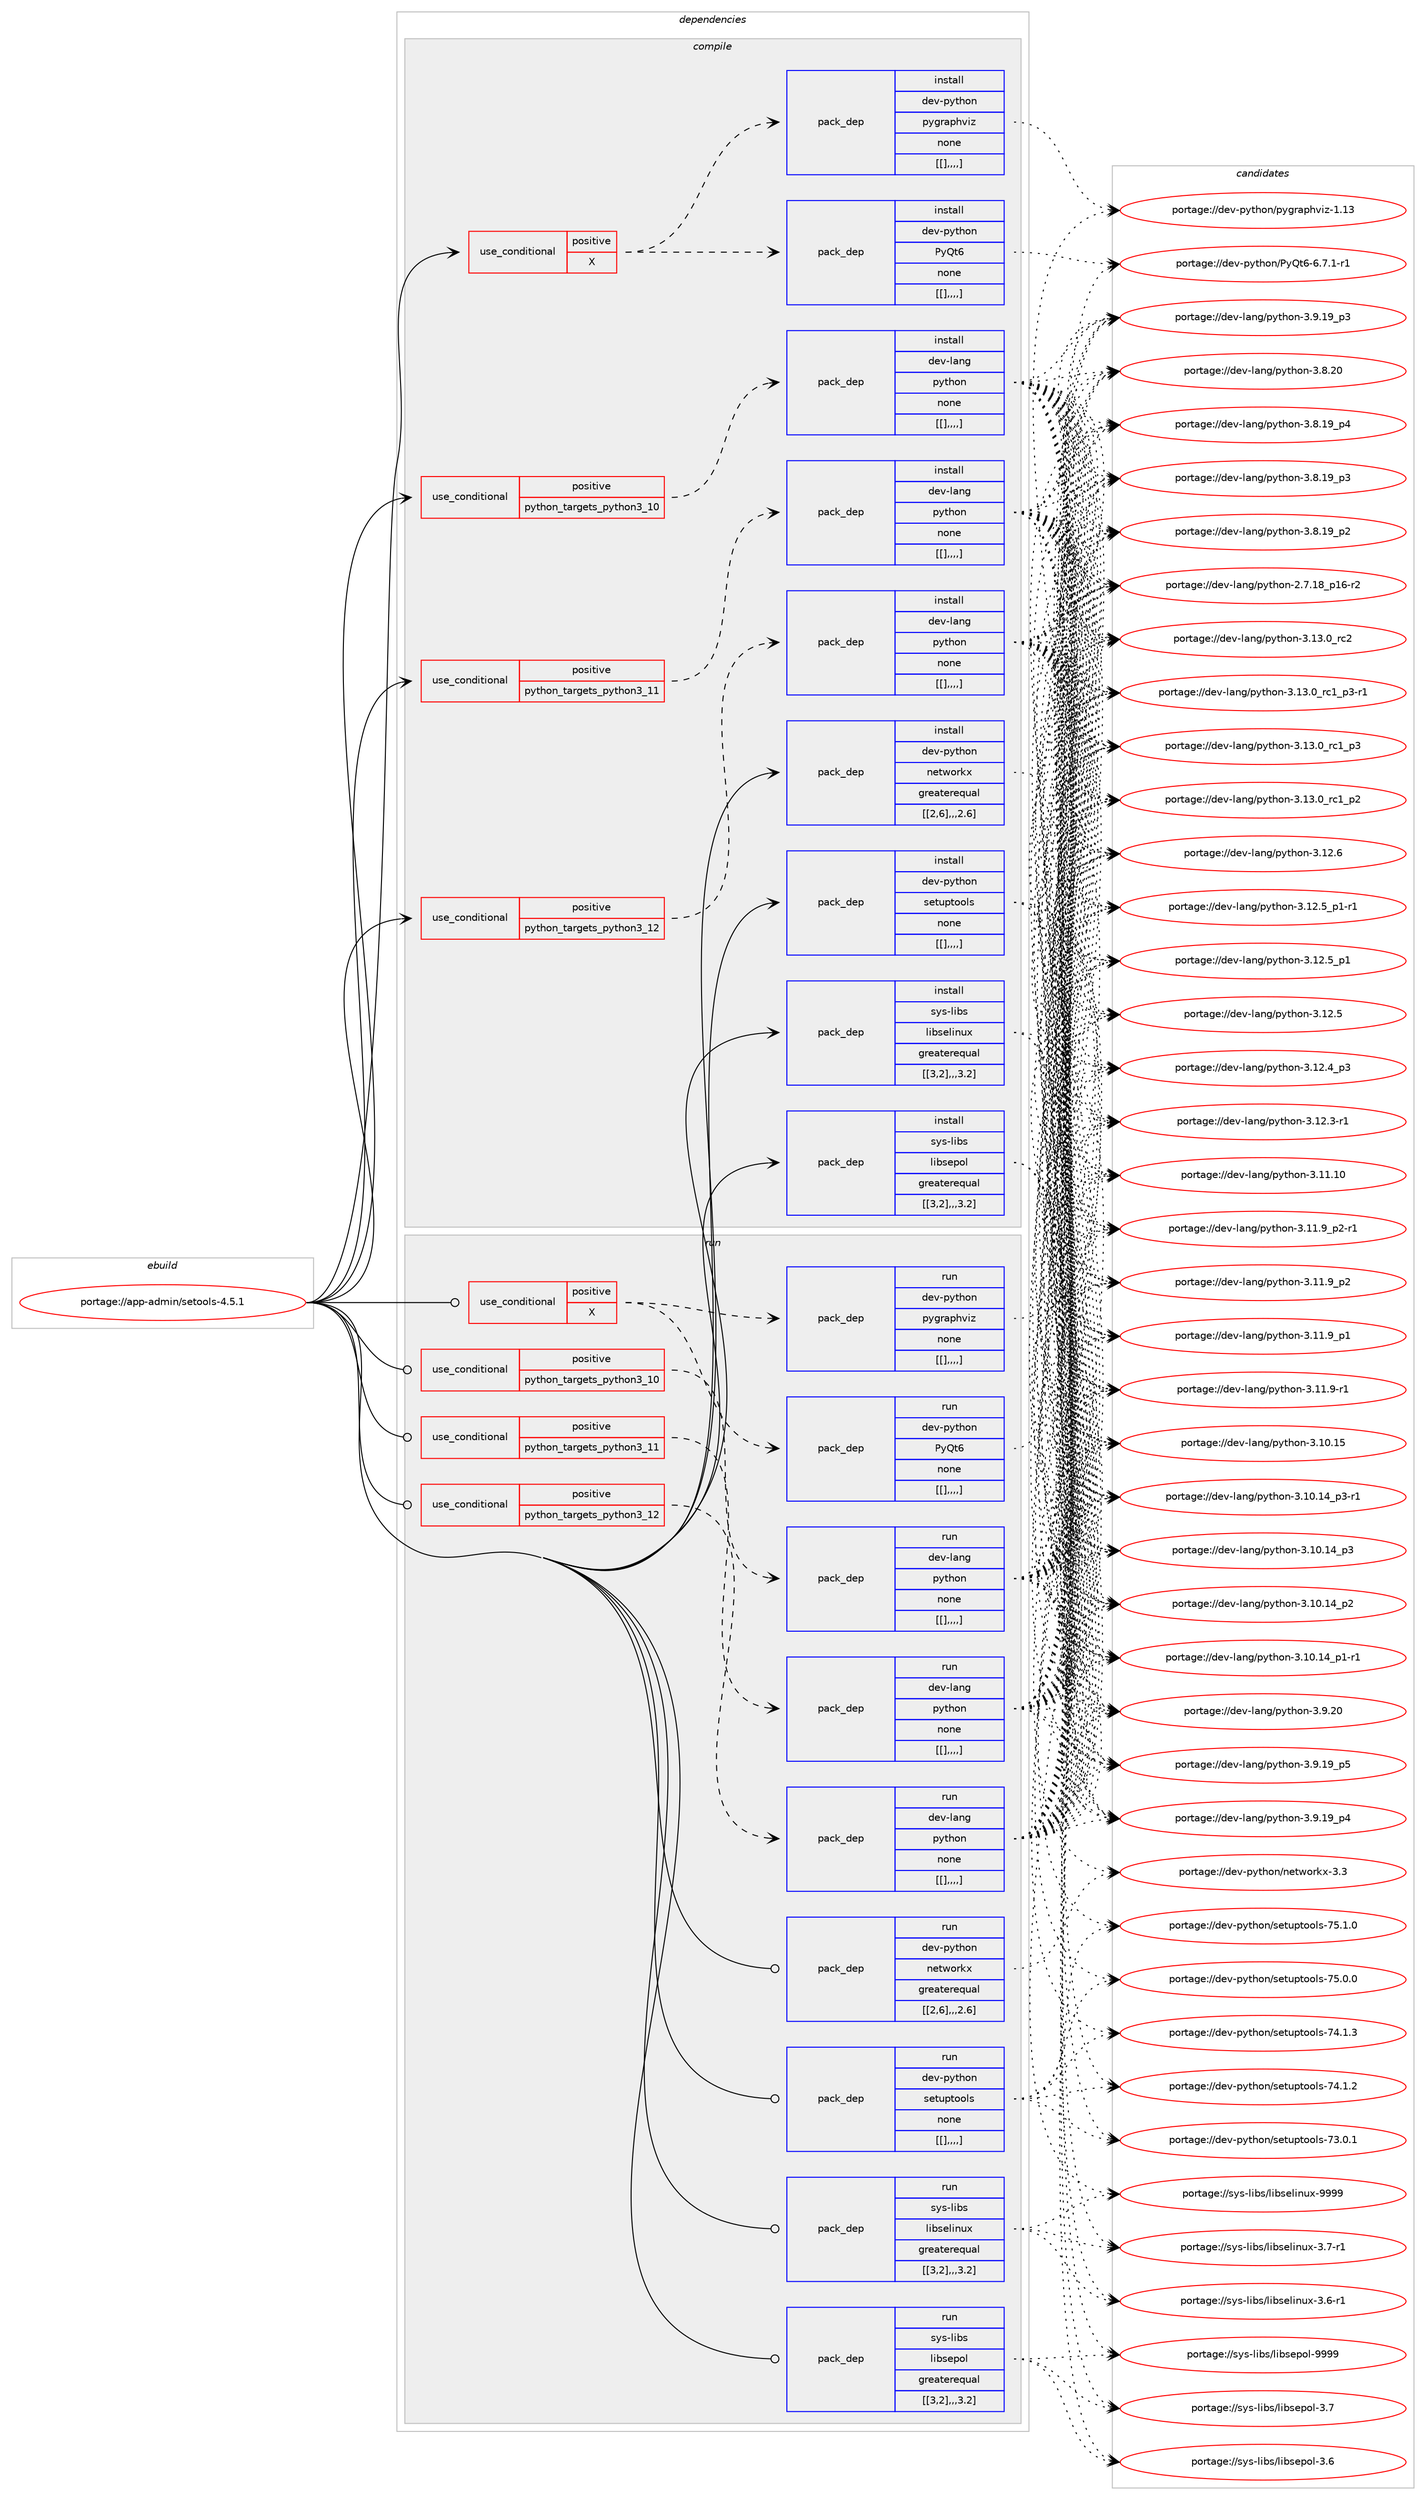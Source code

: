 digraph prolog {

# *************
# Graph options
# *************

newrank=true;
concentrate=true;
compound=true;
graph [rankdir=LR,fontname=Helvetica,fontsize=10,ranksep=1.5];#, ranksep=2.5, nodesep=0.2];
edge  [arrowhead=vee];
node  [fontname=Helvetica,fontsize=10];

# **********
# The ebuild
# **********

subgraph cluster_leftcol {
color=gray;
label=<<i>ebuild</i>>;
id [label="portage://app-admin/setools-4.5.1", color=red, width=4, href="../app-admin/setools-4.5.1.svg"];
}

# ****************
# The dependencies
# ****************

subgraph cluster_midcol {
color=gray;
label=<<i>dependencies</i>>;
subgraph cluster_compile {
fillcolor="#eeeeee";
style=filled;
label=<<i>compile</i>>;
subgraph cond1438 {
dependency5467 [label=<<TABLE BORDER="0" CELLBORDER="1" CELLSPACING="0" CELLPADDING="4"><TR><TD ROWSPAN="3" CELLPADDING="10">use_conditional</TD></TR><TR><TD>positive</TD></TR><TR><TD>X</TD></TR></TABLE>>, shape=none, color=red];
subgraph pack4010 {
dependency5468 [label=<<TABLE BORDER="0" CELLBORDER="1" CELLSPACING="0" CELLPADDING="4" WIDTH="220"><TR><TD ROWSPAN="6" CELLPADDING="30">pack_dep</TD></TR><TR><TD WIDTH="110">install</TD></TR><TR><TD>dev-python</TD></TR><TR><TD>PyQt6</TD></TR><TR><TD>none</TD></TR><TR><TD>[[],,,,]</TD></TR></TABLE>>, shape=none, color=blue];
}
dependency5467:e -> dependency5468:w [weight=20,style="dashed",arrowhead="vee"];
subgraph pack4011 {
dependency5469 [label=<<TABLE BORDER="0" CELLBORDER="1" CELLSPACING="0" CELLPADDING="4" WIDTH="220"><TR><TD ROWSPAN="6" CELLPADDING="30">pack_dep</TD></TR><TR><TD WIDTH="110">install</TD></TR><TR><TD>dev-python</TD></TR><TR><TD>pygraphviz</TD></TR><TR><TD>none</TD></TR><TR><TD>[[],,,,]</TD></TR></TABLE>>, shape=none, color=blue];
}
dependency5467:e -> dependency5469:w [weight=20,style="dashed",arrowhead="vee"];
}
id:e -> dependency5467:w [weight=20,style="solid",arrowhead="vee"];
subgraph cond1439 {
dependency5470 [label=<<TABLE BORDER="0" CELLBORDER="1" CELLSPACING="0" CELLPADDING="4"><TR><TD ROWSPAN="3" CELLPADDING="10">use_conditional</TD></TR><TR><TD>positive</TD></TR><TR><TD>python_targets_python3_10</TD></TR></TABLE>>, shape=none, color=red];
subgraph pack4012 {
dependency5471 [label=<<TABLE BORDER="0" CELLBORDER="1" CELLSPACING="0" CELLPADDING="4" WIDTH="220"><TR><TD ROWSPAN="6" CELLPADDING="30">pack_dep</TD></TR><TR><TD WIDTH="110">install</TD></TR><TR><TD>dev-lang</TD></TR><TR><TD>python</TD></TR><TR><TD>none</TD></TR><TR><TD>[[],,,,]</TD></TR></TABLE>>, shape=none, color=blue];
}
dependency5470:e -> dependency5471:w [weight=20,style="dashed",arrowhead="vee"];
}
id:e -> dependency5470:w [weight=20,style="solid",arrowhead="vee"];
subgraph cond1440 {
dependency5472 [label=<<TABLE BORDER="0" CELLBORDER="1" CELLSPACING="0" CELLPADDING="4"><TR><TD ROWSPAN="3" CELLPADDING="10">use_conditional</TD></TR><TR><TD>positive</TD></TR><TR><TD>python_targets_python3_11</TD></TR></TABLE>>, shape=none, color=red];
subgraph pack4013 {
dependency5473 [label=<<TABLE BORDER="0" CELLBORDER="1" CELLSPACING="0" CELLPADDING="4" WIDTH="220"><TR><TD ROWSPAN="6" CELLPADDING="30">pack_dep</TD></TR><TR><TD WIDTH="110">install</TD></TR><TR><TD>dev-lang</TD></TR><TR><TD>python</TD></TR><TR><TD>none</TD></TR><TR><TD>[[],,,,]</TD></TR></TABLE>>, shape=none, color=blue];
}
dependency5472:e -> dependency5473:w [weight=20,style="dashed",arrowhead="vee"];
}
id:e -> dependency5472:w [weight=20,style="solid",arrowhead="vee"];
subgraph cond1441 {
dependency5474 [label=<<TABLE BORDER="0" CELLBORDER="1" CELLSPACING="0" CELLPADDING="4"><TR><TD ROWSPAN="3" CELLPADDING="10">use_conditional</TD></TR><TR><TD>positive</TD></TR><TR><TD>python_targets_python3_12</TD></TR></TABLE>>, shape=none, color=red];
subgraph pack4014 {
dependency5475 [label=<<TABLE BORDER="0" CELLBORDER="1" CELLSPACING="0" CELLPADDING="4" WIDTH="220"><TR><TD ROWSPAN="6" CELLPADDING="30">pack_dep</TD></TR><TR><TD WIDTH="110">install</TD></TR><TR><TD>dev-lang</TD></TR><TR><TD>python</TD></TR><TR><TD>none</TD></TR><TR><TD>[[],,,,]</TD></TR></TABLE>>, shape=none, color=blue];
}
dependency5474:e -> dependency5475:w [weight=20,style="dashed",arrowhead="vee"];
}
id:e -> dependency5474:w [weight=20,style="solid",arrowhead="vee"];
subgraph pack4015 {
dependency5476 [label=<<TABLE BORDER="0" CELLBORDER="1" CELLSPACING="0" CELLPADDING="4" WIDTH="220"><TR><TD ROWSPAN="6" CELLPADDING="30">pack_dep</TD></TR><TR><TD WIDTH="110">install</TD></TR><TR><TD>dev-python</TD></TR><TR><TD>networkx</TD></TR><TR><TD>greaterequal</TD></TR><TR><TD>[[2,6],,,2.6]</TD></TR></TABLE>>, shape=none, color=blue];
}
id:e -> dependency5476:w [weight=20,style="solid",arrowhead="vee"];
subgraph pack4016 {
dependency5477 [label=<<TABLE BORDER="0" CELLBORDER="1" CELLSPACING="0" CELLPADDING="4" WIDTH="220"><TR><TD ROWSPAN="6" CELLPADDING="30">pack_dep</TD></TR><TR><TD WIDTH="110">install</TD></TR><TR><TD>dev-python</TD></TR><TR><TD>setuptools</TD></TR><TR><TD>none</TD></TR><TR><TD>[[],,,,]</TD></TR></TABLE>>, shape=none, color=blue];
}
id:e -> dependency5477:w [weight=20,style="solid",arrowhead="vee"];
subgraph pack4017 {
dependency5478 [label=<<TABLE BORDER="0" CELLBORDER="1" CELLSPACING="0" CELLPADDING="4" WIDTH="220"><TR><TD ROWSPAN="6" CELLPADDING="30">pack_dep</TD></TR><TR><TD WIDTH="110">install</TD></TR><TR><TD>sys-libs</TD></TR><TR><TD>libselinux</TD></TR><TR><TD>greaterequal</TD></TR><TR><TD>[[3,2],,,3.2]</TD></TR></TABLE>>, shape=none, color=blue];
}
id:e -> dependency5478:w [weight=20,style="solid",arrowhead="vee"];
subgraph pack4018 {
dependency5479 [label=<<TABLE BORDER="0" CELLBORDER="1" CELLSPACING="0" CELLPADDING="4" WIDTH="220"><TR><TD ROWSPAN="6" CELLPADDING="30">pack_dep</TD></TR><TR><TD WIDTH="110">install</TD></TR><TR><TD>sys-libs</TD></TR><TR><TD>libsepol</TD></TR><TR><TD>greaterequal</TD></TR><TR><TD>[[3,2],,,3.2]</TD></TR></TABLE>>, shape=none, color=blue];
}
id:e -> dependency5479:w [weight=20,style="solid",arrowhead="vee"];
}
subgraph cluster_compileandrun {
fillcolor="#eeeeee";
style=filled;
label=<<i>compile and run</i>>;
}
subgraph cluster_run {
fillcolor="#eeeeee";
style=filled;
label=<<i>run</i>>;
subgraph cond1442 {
dependency5480 [label=<<TABLE BORDER="0" CELLBORDER="1" CELLSPACING="0" CELLPADDING="4"><TR><TD ROWSPAN="3" CELLPADDING="10">use_conditional</TD></TR><TR><TD>positive</TD></TR><TR><TD>X</TD></TR></TABLE>>, shape=none, color=red];
subgraph pack4019 {
dependency5481 [label=<<TABLE BORDER="0" CELLBORDER="1" CELLSPACING="0" CELLPADDING="4" WIDTH="220"><TR><TD ROWSPAN="6" CELLPADDING="30">pack_dep</TD></TR><TR><TD WIDTH="110">run</TD></TR><TR><TD>dev-python</TD></TR><TR><TD>PyQt6</TD></TR><TR><TD>none</TD></TR><TR><TD>[[],,,,]</TD></TR></TABLE>>, shape=none, color=blue];
}
dependency5480:e -> dependency5481:w [weight=20,style="dashed",arrowhead="vee"];
subgraph pack4020 {
dependency5482 [label=<<TABLE BORDER="0" CELLBORDER="1" CELLSPACING="0" CELLPADDING="4" WIDTH="220"><TR><TD ROWSPAN="6" CELLPADDING="30">pack_dep</TD></TR><TR><TD WIDTH="110">run</TD></TR><TR><TD>dev-python</TD></TR><TR><TD>pygraphviz</TD></TR><TR><TD>none</TD></TR><TR><TD>[[],,,,]</TD></TR></TABLE>>, shape=none, color=blue];
}
dependency5480:e -> dependency5482:w [weight=20,style="dashed",arrowhead="vee"];
}
id:e -> dependency5480:w [weight=20,style="solid",arrowhead="odot"];
subgraph cond1443 {
dependency5483 [label=<<TABLE BORDER="0" CELLBORDER="1" CELLSPACING="0" CELLPADDING="4"><TR><TD ROWSPAN="3" CELLPADDING="10">use_conditional</TD></TR><TR><TD>positive</TD></TR><TR><TD>python_targets_python3_10</TD></TR></TABLE>>, shape=none, color=red];
subgraph pack4021 {
dependency5484 [label=<<TABLE BORDER="0" CELLBORDER="1" CELLSPACING="0" CELLPADDING="4" WIDTH="220"><TR><TD ROWSPAN="6" CELLPADDING="30">pack_dep</TD></TR><TR><TD WIDTH="110">run</TD></TR><TR><TD>dev-lang</TD></TR><TR><TD>python</TD></TR><TR><TD>none</TD></TR><TR><TD>[[],,,,]</TD></TR></TABLE>>, shape=none, color=blue];
}
dependency5483:e -> dependency5484:w [weight=20,style="dashed",arrowhead="vee"];
}
id:e -> dependency5483:w [weight=20,style="solid",arrowhead="odot"];
subgraph cond1444 {
dependency5485 [label=<<TABLE BORDER="0" CELLBORDER="1" CELLSPACING="0" CELLPADDING="4"><TR><TD ROWSPAN="3" CELLPADDING="10">use_conditional</TD></TR><TR><TD>positive</TD></TR><TR><TD>python_targets_python3_11</TD></TR></TABLE>>, shape=none, color=red];
subgraph pack4022 {
dependency5486 [label=<<TABLE BORDER="0" CELLBORDER="1" CELLSPACING="0" CELLPADDING="4" WIDTH="220"><TR><TD ROWSPAN="6" CELLPADDING="30">pack_dep</TD></TR><TR><TD WIDTH="110">run</TD></TR><TR><TD>dev-lang</TD></TR><TR><TD>python</TD></TR><TR><TD>none</TD></TR><TR><TD>[[],,,,]</TD></TR></TABLE>>, shape=none, color=blue];
}
dependency5485:e -> dependency5486:w [weight=20,style="dashed",arrowhead="vee"];
}
id:e -> dependency5485:w [weight=20,style="solid",arrowhead="odot"];
subgraph cond1445 {
dependency5487 [label=<<TABLE BORDER="0" CELLBORDER="1" CELLSPACING="0" CELLPADDING="4"><TR><TD ROWSPAN="3" CELLPADDING="10">use_conditional</TD></TR><TR><TD>positive</TD></TR><TR><TD>python_targets_python3_12</TD></TR></TABLE>>, shape=none, color=red];
subgraph pack4023 {
dependency5488 [label=<<TABLE BORDER="0" CELLBORDER="1" CELLSPACING="0" CELLPADDING="4" WIDTH="220"><TR><TD ROWSPAN="6" CELLPADDING="30">pack_dep</TD></TR><TR><TD WIDTH="110">run</TD></TR><TR><TD>dev-lang</TD></TR><TR><TD>python</TD></TR><TR><TD>none</TD></TR><TR><TD>[[],,,,]</TD></TR></TABLE>>, shape=none, color=blue];
}
dependency5487:e -> dependency5488:w [weight=20,style="dashed",arrowhead="vee"];
}
id:e -> dependency5487:w [weight=20,style="solid",arrowhead="odot"];
subgraph pack4024 {
dependency5489 [label=<<TABLE BORDER="0" CELLBORDER="1" CELLSPACING="0" CELLPADDING="4" WIDTH="220"><TR><TD ROWSPAN="6" CELLPADDING="30">pack_dep</TD></TR><TR><TD WIDTH="110">run</TD></TR><TR><TD>dev-python</TD></TR><TR><TD>networkx</TD></TR><TR><TD>greaterequal</TD></TR><TR><TD>[[2,6],,,2.6]</TD></TR></TABLE>>, shape=none, color=blue];
}
id:e -> dependency5489:w [weight=20,style="solid",arrowhead="odot"];
subgraph pack4025 {
dependency5490 [label=<<TABLE BORDER="0" CELLBORDER="1" CELLSPACING="0" CELLPADDING="4" WIDTH="220"><TR><TD ROWSPAN="6" CELLPADDING="30">pack_dep</TD></TR><TR><TD WIDTH="110">run</TD></TR><TR><TD>dev-python</TD></TR><TR><TD>setuptools</TD></TR><TR><TD>none</TD></TR><TR><TD>[[],,,,]</TD></TR></TABLE>>, shape=none, color=blue];
}
id:e -> dependency5490:w [weight=20,style="solid",arrowhead="odot"];
subgraph pack4026 {
dependency5491 [label=<<TABLE BORDER="0" CELLBORDER="1" CELLSPACING="0" CELLPADDING="4" WIDTH="220"><TR><TD ROWSPAN="6" CELLPADDING="30">pack_dep</TD></TR><TR><TD WIDTH="110">run</TD></TR><TR><TD>sys-libs</TD></TR><TR><TD>libselinux</TD></TR><TR><TD>greaterequal</TD></TR><TR><TD>[[3,2],,,3.2]</TD></TR></TABLE>>, shape=none, color=blue];
}
id:e -> dependency5491:w [weight=20,style="solid",arrowhead="odot"];
subgraph pack4027 {
dependency5492 [label=<<TABLE BORDER="0" CELLBORDER="1" CELLSPACING="0" CELLPADDING="4" WIDTH="220"><TR><TD ROWSPAN="6" CELLPADDING="30">pack_dep</TD></TR><TR><TD WIDTH="110">run</TD></TR><TR><TD>sys-libs</TD></TR><TR><TD>libsepol</TD></TR><TR><TD>greaterequal</TD></TR><TR><TD>[[3,2],,,3.2]</TD></TR></TABLE>>, shape=none, color=blue];
}
id:e -> dependency5492:w [weight=20,style="solid",arrowhead="odot"];
}
}

# **************
# The candidates
# **************

subgraph cluster_choices {
rank=same;
color=gray;
label=<<i>candidates</i>>;

subgraph choice4010 {
color=black;
nodesep=1;
choice10010111845112121116104111110478012181116544554465546494511449 [label="portage://dev-python/PyQt6-6.7.1-r1", color=red, width=4,href="../dev-python/PyQt6-6.7.1-r1.svg"];
dependency5468:e -> choice10010111845112121116104111110478012181116544554465546494511449:w [style=dotted,weight="100"];
}
subgraph choice4011 {
color=black;
nodesep=1;
choice1001011184511212111610411111047112121103114971121041181051224549464951 [label="portage://dev-python/pygraphviz-1.13", color=red, width=4,href="../dev-python/pygraphviz-1.13.svg"];
dependency5469:e -> choice1001011184511212111610411111047112121103114971121041181051224549464951:w [style=dotted,weight="100"];
}
subgraph choice4012 {
color=black;
nodesep=1;
choice10010111845108971101034711212111610411111045514649514648951149950 [label="portage://dev-lang/python-3.13.0_rc2", color=red, width=4,href="../dev-lang/python-3.13.0_rc2.svg"];
choice1001011184510897110103471121211161041111104551464951464895114994995112514511449 [label="portage://dev-lang/python-3.13.0_rc1_p3-r1", color=red, width=4,href="../dev-lang/python-3.13.0_rc1_p3-r1.svg"];
choice100101118451089711010347112121116104111110455146495146489511499499511251 [label="portage://dev-lang/python-3.13.0_rc1_p3", color=red, width=4,href="../dev-lang/python-3.13.0_rc1_p3.svg"];
choice100101118451089711010347112121116104111110455146495146489511499499511250 [label="portage://dev-lang/python-3.13.0_rc1_p2", color=red, width=4,href="../dev-lang/python-3.13.0_rc1_p2.svg"];
choice10010111845108971101034711212111610411111045514649504654 [label="portage://dev-lang/python-3.12.6", color=red, width=4,href="../dev-lang/python-3.12.6.svg"];
choice1001011184510897110103471121211161041111104551464950465395112494511449 [label="portage://dev-lang/python-3.12.5_p1-r1", color=red, width=4,href="../dev-lang/python-3.12.5_p1-r1.svg"];
choice100101118451089711010347112121116104111110455146495046539511249 [label="portage://dev-lang/python-3.12.5_p1", color=red, width=4,href="../dev-lang/python-3.12.5_p1.svg"];
choice10010111845108971101034711212111610411111045514649504653 [label="portage://dev-lang/python-3.12.5", color=red, width=4,href="../dev-lang/python-3.12.5.svg"];
choice100101118451089711010347112121116104111110455146495046529511251 [label="portage://dev-lang/python-3.12.4_p3", color=red, width=4,href="../dev-lang/python-3.12.4_p3.svg"];
choice100101118451089711010347112121116104111110455146495046514511449 [label="portage://dev-lang/python-3.12.3-r1", color=red, width=4,href="../dev-lang/python-3.12.3-r1.svg"];
choice1001011184510897110103471121211161041111104551464949464948 [label="portage://dev-lang/python-3.11.10", color=red, width=4,href="../dev-lang/python-3.11.10.svg"];
choice1001011184510897110103471121211161041111104551464949465795112504511449 [label="portage://dev-lang/python-3.11.9_p2-r1", color=red, width=4,href="../dev-lang/python-3.11.9_p2-r1.svg"];
choice100101118451089711010347112121116104111110455146494946579511250 [label="portage://dev-lang/python-3.11.9_p2", color=red, width=4,href="../dev-lang/python-3.11.9_p2.svg"];
choice100101118451089711010347112121116104111110455146494946579511249 [label="portage://dev-lang/python-3.11.9_p1", color=red, width=4,href="../dev-lang/python-3.11.9_p1.svg"];
choice100101118451089711010347112121116104111110455146494946574511449 [label="portage://dev-lang/python-3.11.9-r1", color=red, width=4,href="../dev-lang/python-3.11.9-r1.svg"];
choice1001011184510897110103471121211161041111104551464948464953 [label="portage://dev-lang/python-3.10.15", color=red, width=4,href="../dev-lang/python-3.10.15.svg"];
choice100101118451089711010347112121116104111110455146494846495295112514511449 [label="portage://dev-lang/python-3.10.14_p3-r1", color=red, width=4,href="../dev-lang/python-3.10.14_p3-r1.svg"];
choice10010111845108971101034711212111610411111045514649484649529511251 [label="portage://dev-lang/python-3.10.14_p3", color=red, width=4,href="../dev-lang/python-3.10.14_p3.svg"];
choice10010111845108971101034711212111610411111045514649484649529511250 [label="portage://dev-lang/python-3.10.14_p2", color=red, width=4,href="../dev-lang/python-3.10.14_p2.svg"];
choice100101118451089711010347112121116104111110455146494846495295112494511449 [label="portage://dev-lang/python-3.10.14_p1-r1", color=red, width=4,href="../dev-lang/python-3.10.14_p1-r1.svg"];
choice10010111845108971101034711212111610411111045514657465048 [label="portage://dev-lang/python-3.9.20", color=red, width=4,href="../dev-lang/python-3.9.20.svg"];
choice100101118451089711010347112121116104111110455146574649579511253 [label="portage://dev-lang/python-3.9.19_p5", color=red, width=4,href="../dev-lang/python-3.9.19_p5.svg"];
choice100101118451089711010347112121116104111110455146574649579511252 [label="portage://dev-lang/python-3.9.19_p4", color=red, width=4,href="../dev-lang/python-3.9.19_p4.svg"];
choice100101118451089711010347112121116104111110455146574649579511251 [label="portage://dev-lang/python-3.9.19_p3", color=red, width=4,href="../dev-lang/python-3.9.19_p3.svg"];
choice10010111845108971101034711212111610411111045514656465048 [label="portage://dev-lang/python-3.8.20", color=red, width=4,href="../dev-lang/python-3.8.20.svg"];
choice100101118451089711010347112121116104111110455146564649579511252 [label="portage://dev-lang/python-3.8.19_p4", color=red, width=4,href="../dev-lang/python-3.8.19_p4.svg"];
choice100101118451089711010347112121116104111110455146564649579511251 [label="portage://dev-lang/python-3.8.19_p3", color=red, width=4,href="../dev-lang/python-3.8.19_p3.svg"];
choice100101118451089711010347112121116104111110455146564649579511250 [label="portage://dev-lang/python-3.8.19_p2", color=red, width=4,href="../dev-lang/python-3.8.19_p2.svg"];
choice100101118451089711010347112121116104111110455046554649569511249544511450 [label="portage://dev-lang/python-2.7.18_p16-r2", color=red, width=4,href="../dev-lang/python-2.7.18_p16-r2.svg"];
dependency5471:e -> choice10010111845108971101034711212111610411111045514649514648951149950:w [style=dotted,weight="100"];
dependency5471:e -> choice1001011184510897110103471121211161041111104551464951464895114994995112514511449:w [style=dotted,weight="100"];
dependency5471:e -> choice100101118451089711010347112121116104111110455146495146489511499499511251:w [style=dotted,weight="100"];
dependency5471:e -> choice100101118451089711010347112121116104111110455146495146489511499499511250:w [style=dotted,weight="100"];
dependency5471:e -> choice10010111845108971101034711212111610411111045514649504654:w [style=dotted,weight="100"];
dependency5471:e -> choice1001011184510897110103471121211161041111104551464950465395112494511449:w [style=dotted,weight="100"];
dependency5471:e -> choice100101118451089711010347112121116104111110455146495046539511249:w [style=dotted,weight="100"];
dependency5471:e -> choice10010111845108971101034711212111610411111045514649504653:w [style=dotted,weight="100"];
dependency5471:e -> choice100101118451089711010347112121116104111110455146495046529511251:w [style=dotted,weight="100"];
dependency5471:e -> choice100101118451089711010347112121116104111110455146495046514511449:w [style=dotted,weight="100"];
dependency5471:e -> choice1001011184510897110103471121211161041111104551464949464948:w [style=dotted,weight="100"];
dependency5471:e -> choice1001011184510897110103471121211161041111104551464949465795112504511449:w [style=dotted,weight="100"];
dependency5471:e -> choice100101118451089711010347112121116104111110455146494946579511250:w [style=dotted,weight="100"];
dependency5471:e -> choice100101118451089711010347112121116104111110455146494946579511249:w [style=dotted,weight="100"];
dependency5471:e -> choice100101118451089711010347112121116104111110455146494946574511449:w [style=dotted,weight="100"];
dependency5471:e -> choice1001011184510897110103471121211161041111104551464948464953:w [style=dotted,weight="100"];
dependency5471:e -> choice100101118451089711010347112121116104111110455146494846495295112514511449:w [style=dotted,weight="100"];
dependency5471:e -> choice10010111845108971101034711212111610411111045514649484649529511251:w [style=dotted,weight="100"];
dependency5471:e -> choice10010111845108971101034711212111610411111045514649484649529511250:w [style=dotted,weight="100"];
dependency5471:e -> choice100101118451089711010347112121116104111110455146494846495295112494511449:w [style=dotted,weight="100"];
dependency5471:e -> choice10010111845108971101034711212111610411111045514657465048:w [style=dotted,weight="100"];
dependency5471:e -> choice100101118451089711010347112121116104111110455146574649579511253:w [style=dotted,weight="100"];
dependency5471:e -> choice100101118451089711010347112121116104111110455146574649579511252:w [style=dotted,weight="100"];
dependency5471:e -> choice100101118451089711010347112121116104111110455146574649579511251:w [style=dotted,weight="100"];
dependency5471:e -> choice10010111845108971101034711212111610411111045514656465048:w [style=dotted,weight="100"];
dependency5471:e -> choice100101118451089711010347112121116104111110455146564649579511252:w [style=dotted,weight="100"];
dependency5471:e -> choice100101118451089711010347112121116104111110455146564649579511251:w [style=dotted,weight="100"];
dependency5471:e -> choice100101118451089711010347112121116104111110455146564649579511250:w [style=dotted,weight="100"];
dependency5471:e -> choice100101118451089711010347112121116104111110455046554649569511249544511450:w [style=dotted,weight="100"];
}
subgraph choice4013 {
color=black;
nodesep=1;
choice10010111845108971101034711212111610411111045514649514648951149950 [label="portage://dev-lang/python-3.13.0_rc2", color=red, width=4,href="../dev-lang/python-3.13.0_rc2.svg"];
choice1001011184510897110103471121211161041111104551464951464895114994995112514511449 [label="portage://dev-lang/python-3.13.0_rc1_p3-r1", color=red, width=4,href="../dev-lang/python-3.13.0_rc1_p3-r1.svg"];
choice100101118451089711010347112121116104111110455146495146489511499499511251 [label="portage://dev-lang/python-3.13.0_rc1_p3", color=red, width=4,href="../dev-lang/python-3.13.0_rc1_p3.svg"];
choice100101118451089711010347112121116104111110455146495146489511499499511250 [label="portage://dev-lang/python-3.13.0_rc1_p2", color=red, width=4,href="../dev-lang/python-3.13.0_rc1_p2.svg"];
choice10010111845108971101034711212111610411111045514649504654 [label="portage://dev-lang/python-3.12.6", color=red, width=4,href="../dev-lang/python-3.12.6.svg"];
choice1001011184510897110103471121211161041111104551464950465395112494511449 [label="portage://dev-lang/python-3.12.5_p1-r1", color=red, width=4,href="../dev-lang/python-3.12.5_p1-r1.svg"];
choice100101118451089711010347112121116104111110455146495046539511249 [label="portage://dev-lang/python-3.12.5_p1", color=red, width=4,href="../dev-lang/python-3.12.5_p1.svg"];
choice10010111845108971101034711212111610411111045514649504653 [label="portage://dev-lang/python-3.12.5", color=red, width=4,href="../dev-lang/python-3.12.5.svg"];
choice100101118451089711010347112121116104111110455146495046529511251 [label="portage://dev-lang/python-3.12.4_p3", color=red, width=4,href="../dev-lang/python-3.12.4_p3.svg"];
choice100101118451089711010347112121116104111110455146495046514511449 [label="portage://dev-lang/python-3.12.3-r1", color=red, width=4,href="../dev-lang/python-3.12.3-r1.svg"];
choice1001011184510897110103471121211161041111104551464949464948 [label="portage://dev-lang/python-3.11.10", color=red, width=4,href="../dev-lang/python-3.11.10.svg"];
choice1001011184510897110103471121211161041111104551464949465795112504511449 [label="portage://dev-lang/python-3.11.9_p2-r1", color=red, width=4,href="../dev-lang/python-3.11.9_p2-r1.svg"];
choice100101118451089711010347112121116104111110455146494946579511250 [label="portage://dev-lang/python-3.11.9_p2", color=red, width=4,href="../dev-lang/python-3.11.9_p2.svg"];
choice100101118451089711010347112121116104111110455146494946579511249 [label="portage://dev-lang/python-3.11.9_p1", color=red, width=4,href="../dev-lang/python-3.11.9_p1.svg"];
choice100101118451089711010347112121116104111110455146494946574511449 [label="portage://dev-lang/python-3.11.9-r1", color=red, width=4,href="../dev-lang/python-3.11.9-r1.svg"];
choice1001011184510897110103471121211161041111104551464948464953 [label="portage://dev-lang/python-3.10.15", color=red, width=4,href="../dev-lang/python-3.10.15.svg"];
choice100101118451089711010347112121116104111110455146494846495295112514511449 [label="portage://dev-lang/python-3.10.14_p3-r1", color=red, width=4,href="../dev-lang/python-3.10.14_p3-r1.svg"];
choice10010111845108971101034711212111610411111045514649484649529511251 [label="portage://dev-lang/python-3.10.14_p3", color=red, width=4,href="../dev-lang/python-3.10.14_p3.svg"];
choice10010111845108971101034711212111610411111045514649484649529511250 [label="portage://dev-lang/python-3.10.14_p2", color=red, width=4,href="../dev-lang/python-3.10.14_p2.svg"];
choice100101118451089711010347112121116104111110455146494846495295112494511449 [label="portage://dev-lang/python-3.10.14_p1-r1", color=red, width=4,href="../dev-lang/python-3.10.14_p1-r1.svg"];
choice10010111845108971101034711212111610411111045514657465048 [label="portage://dev-lang/python-3.9.20", color=red, width=4,href="../dev-lang/python-3.9.20.svg"];
choice100101118451089711010347112121116104111110455146574649579511253 [label="portage://dev-lang/python-3.9.19_p5", color=red, width=4,href="../dev-lang/python-3.9.19_p5.svg"];
choice100101118451089711010347112121116104111110455146574649579511252 [label="portage://dev-lang/python-3.9.19_p4", color=red, width=4,href="../dev-lang/python-3.9.19_p4.svg"];
choice100101118451089711010347112121116104111110455146574649579511251 [label="portage://dev-lang/python-3.9.19_p3", color=red, width=4,href="../dev-lang/python-3.9.19_p3.svg"];
choice10010111845108971101034711212111610411111045514656465048 [label="portage://dev-lang/python-3.8.20", color=red, width=4,href="../dev-lang/python-3.8.20.svg"];
choice100101118451089711010347112121116104111110455146564649579511252 [label="portage://dev-lang/python-3.8.19_p4", color=red, width=4,href="../dev-lang/python-3.8.19_p4.svg"];
choice100101118451089711010347112121116104111110455146564649579511251 [label="portage://dev-lang/python-3.8.19_p3", color=red, width=4,href="../dev-lang/python-3.8.19_p3.svg"];
choice100101118451089711010347112121116104111110455146564649579511250 [label="portage://dev-lang/python-3.8.19_p2", color=red, width=4,href="../dev-lang/python-3.8.19_p2.svg"];
choice100101118451089711010347112121116104111110455046554649569511249544511450 [label="portage://dev-lang/python-2.7.18_p16-r2", color=red, width=4,href="../dev-lang/python-2.7.18_p16-r2.svg"];
dependency5473:e -> choice10010111845108971101034711212111610411111045514649514648951149950:w [style=dotted,weight="100"];
dependency5473:e -> choice1001011184510897110103471121211161041111104551464951464895114994995112514511449:w [style=dotted,weight="100"];
dependency5473:e -> choice100101118451089711010347112121116104111110455146495146489511499499511251:w [style=dotted,weight="100"];
dependency5473:e -> choice100101118451089711010347112121116104111110455146495146489511499499511250:w [style=dotted,weight="100"];
dependency5473:e -> choice10010111845108971101034711212111610411111045514649504654:w [style=dotted,weight="100"];
dependency5473:e -> choice1001011184510897110103471121211161041111104551464950465395112494511449:w [style=dotted,weight="100"];
dependency5473:e -> choice100101118451089711010347112121116104111110455146495046539511249:w [style=dotted,weight="100"];
dependency5473:e -> choice10010111845108971101034711212111610411111045514649504653:w [style=dotted,weight="100"];
dependency5473:e -> choice100101118451089711010347112121116104111110455146495046529511251:w [style=dotted,weight="100"];
dependency5473:e -> choice100101118451089711010347112121116104111110455146495046514511449:w [style=dotted,weight="100"];
dependency5473:e -> choice1001011184510897110103471121211161041111104551464949464948:w [style=dotted,weight="100"];
dependency5473:e -> choice1001011184510897110103471121211161041111104551464949465795112504511449:w [style=dotted,weight="100"];
dependency5473:e -> choice100101118451089711010347112121116104111110455146494946579511250:w [style=dotted,weight="100"];
dependency5473:e -> choice100101118451089711010347112121116104111110455146494946579511249:w [style=dotted,weight="100"];
dependency5473:e -> choice100101118451089711010347112121116104111110455146494946574511449:w [style=dotted,weight="100"];
dependency5473:e -> choice1001011184510897110103471121211161041111104551464948464953:w [style=dotted,weight="100"];
dependency5473:e -> choice100101118451089711010347112121116104111110455146494846495295112514511449:w [style=dotted,weight="100"];
dependency5473:e -> choice10010111845108971101034711212111610411111045514649484649529511251:w [style=dotted,weight="100"];
dependency5473:e -> choice10010111845108971101034711212111610411111045514649484649529511250:w [style=dotted,weight="100"];
dependency5473:e -> choice100101118451089711010347112121116104111110455146494846495295112494511449:w [style=dotted,weight="100"];
dependency5473:e -> choice10010111845108971101034711212111610411111045514657465048:w [style=dotted,weight="100"];
dependency5473:e -> choice100101118451089711010347112121116104111110455146574649579511253:w [style=dotted,weight="100"];
dependency5473:e -> choice100101118451089711010347112121116104111110455146574649579511252:w [style=dotted,weight="100"];
dependency5473:e -> choice100101118451089711010347112121116104111110455146574649579511251:w [style=dotted,weight="100"];
dependency5473:e -> choice10010111845108971101034711212111610411111045514656465048:w [style=dotted,weight="100"];
dependency5473:e -> choice100101118451089711010347112121116104111110455146564649579511252:w [style=dotted,weight="100"];
dependency5473:e -> choice100101118451089711010347112121116104111110455146564649579511251:w [style=dotted,weight="100"];
dependency5473:e -> choice100101118451089711010347112121116104111110455146564649579511250:w [style=dotted,weight="100"];
dependency5473:e -> choice100101118451089711010347112121116104111110455046554649569511249544511450:w [style=dotted,weight="100"];
}
subgraph choice4014 {
color=black;
nodesep=1;
choice10010111845108971101034711212111610411111045514649514648951149950 [label="portage://dev-lang/python-3.13.0_rc2", color=red, width=4,href="../dev-lang/python-3.13.0_rc2.svg"];
choice1001011184510897110103471121211161041111104551464951464895114994995112514511449 [label="portage://dev-lang/python-3.13.0_rc1_p3-r1", color=red, width=4,href="../dev-lang/python-3.13.0_rc1_p3-r1.svg"];
choice100101118451089711010347112121116104111110455146495146489511499499511251 [label="portage://dev-lang/python-3.13.0_rc1_p3", color=red, width=4,href="../dev-lang/python-3.13.0_rc1_p3.svg"];
choice100101118451089711010347112121116104111110455146495146489511499499511250 [label="portage://dev-lang/python-3.13.0_rc1_p2", color=red, width=4,href="../dev-lang/python-3.13.0_rc1_p2.svg"];
choice10010111845108971101034711212111610411111045514649504654 [label="portage://dev-lang/python-3.12.6", color=red, width=4,href="../dev-lang/python-3.12.6.svg"];
choice1001011184510897110103471121211161041111104551464950465395112494511449 [label="portage://dev-lang/python-3.12.5_p1-r1", color=red, width=4,href="../dev-lang/python-3.12.5_p1-r1.svg"];
choice100101118451089711010347112121116104111110455146495046539511249 [label="portage://dev-lang/python-3.12.5_p1", color=red, width=4,href="../dev-lang/python-3.12.5_p1.svg"];
choice10010111845108971101034711212111610411111045514649504653 [label="portage://dev-lang/python-3.12.5", color=red, width=4,href="../dev-lang/python-3.12.5.svg"];
choice100101118451089711010347112121116104111110455146495046529511251 [label="portage://dev-lang/python-3.12.4_p3", color=red, width=4,href="../dev-lang/python-3.12.4_p3.svg"];
choice100101118451089711010347112121116104111110455146495046514511449 [label="portage://dev-lang/python-3.12.3-r1", color=red, width=4,href="../dev-lang/python-3.12.3-r1.svg"];
choice1001011184510897110103471121211161041111104551464949464948 [label="portage://dev-lang/python-3.11.10", color=red, width=4,href="../dev-lang/python-3.11.10.svg"];
choice1001011184510897110103471121211161041111104551464949465795112504511449 [label="portage://dev-lang/python-3.11.9_p2-r1", color=red, width=4,href="../dev-lang/python-3.11.9_p2-r1.svg"];
choice100101118451089711010347112121116104111110455146494946579511250 [label="portage://dev-lang/python-3.11.9_p2", color=red, width=4,href="../dev-lang/python-3.11.9_p2.svg"];
choice100101118451089711010347112121116104111110455146494946579511249 [label="portage://dev-lang/python-3.11.9_p1", color=red, width=4,href="../dev-lang/python-3.11.9_p1.svg"];
choice100101118451089711010347112121116104111110455146494946574511449 [label="portage://dev-lang/python-3.11.9-r1", color=red, width=4,href="../dev-lang/python-3.11.9-r1.svg"];
choice1001011184510897110103471121211161041111104551464948464953 [label="portage://dev-lang/python-3.10.15", color=red, width=4,href="../dev-lang/python-3.10.15.svg"];
choice100101118451089711010347112121116104111110455146494846495295112514511449 [label="portage://dev-lang/python-3.10.14_p3-r1", color=red, width=4,href="../dev-lang/python-3.10.14_p3-r1.svg"];
choice10010111845108971101034711212111610411111045514649484649529511251 [label="portage://dev-lang/python-3.10.14_p3", color=red, width=4,href="../dev-lang/python-3.10.14_p3.svg"];
choice10010111845108971101034711212111610411111045514649484649529511250 [label="portage://dev-lang/python-3.10.14_p2", color=red, width=4,href="../dev-lang/python-3.10.14_p2.svg"];
choice100101118451089711010347112121116104111110455146494846495295112494511449 [label="portage://dev-lang/python-3.10.14_p1-r1", color=red, width=4,href="../dev-lang/python-3.10.14_p1-r1.svg"];
choice10010111845108971101034711212111610411111045514657465048 [label="portage://dev-lang/python-3.9.20", color=red, width=4,href="../dev-lang/python-3.9.20.svg"];
choice100101118451089711010347112121116104111110455146574649579511253 [label="portage://dev-lang/python-3.9.19_p5", color=red, width=4,href="../dev-lang/python-3.9.19_p5.svg"];
choice100101118451089711010347112121116104111110455146574649579511252 [label="portage://dev-lang/python-3.9.19_p4", color=red, width=4,href="../dev-lang/python-3.9.19_p4.svg"];
choice100101118451089711010347112121116104111110455146574649579511251 [label="portage://dev-lang/python-3.9.19_p3", color=red, width=4,href="../dev-lang/python-3.9.19_p3.svg"];
choice10010111845108971101034711212111610411111045514656465048 [label="portage://dev-lang/python-3.8.20", color=red, width=4,href="../dev-lang/python-3.8.20.svg"];
choice100101118451089711010347112121116104111110455146564649579511252 [label="portage://dev-lang/python-3.8.19_p4", color=red, width=4,href="../dev-lang/python-3.8.19_p4.svg"];
choice100101118451089711010347112121116104111110455146564649579511251 [label="portage://dev-lang/python-3.8.19_p3", color=red, width=4,href="../dev-lang/python-3.8.19_p3.svg"];
choice100101118451089711010347112121116104111110455146564649579511250 [label="portage://dev-lang/python-3.8.19_p2", color=red, width=4,href="../dev-lang/python-3.8.19_p2.svg"];
choice100101118451089711010347112121116104111110455046554649569511249544511450 [label="portage://dev-lang/python-2.7.18_p16-r2", color=red, width=4,href="../dev-lang/python-2.7.18_p16-r2.svg"];
dependency5475:e -> choice10010111845108971101034711212111610411111045514649514648951149950:w [style=dotted,weight="100"];
dependency5475:e -> choice1001011184510897110103471121211161041111104551464951464895114994995112514511449:w [style=dotted,weight="100"];
dependency5475:e -> choice100101118451089711010347112121116104111110455146495146489511499499511251:w [style=dotted,weight="100"];
dependency5475:e -> choice100101118451089711010347112121116104111110455146495146489511499499511250:w [style=dotted,weight="100"];
dependency5475:e -> choice10010111845108971101034711212111610411111045514649504654:w [style=dotted,weight="100"];
dependency5475:e -> choice1001011184510897110103471121211161041111104551464950465395112494511449:w [style=dotted,weight="100"];
dependency5475:e -> choice100101118451089711010347112121116104111110455146495046539511249:w [style=dotted,weight="100"];
dependency5475:e -> choice10010111845108971101034711212111610411111045514649504653:w [style=dotted,weight="100"];
dependency5475:e -> choice100101118451089711010347112121116104111110455146495046529511251:w [style=dotted,weight="100"];
dependency5475:e -> choice100101118451089711010347112121116104111110455146495046514511449:w [style=dotted,weight="100"];
dependency5475:e -> choice1001011184510897110103471121211161041111104551464949464948:w [style=dotted,weight="100"];
dependency5475:e -> choice1001011184510897110103471121211161041111104551464949465795112504511449:w [style=dotted,weight="100"];
dependency5475:e -> choice100101118451089711010347112121116104111110455146494946579511250:w [style=dotted,weight="100"];
dependency5475:e -> choice100101118451089711010347112121116104111110455146494946579511249:w [style=dotted,weight="100"];
dependency5475:e -> choice100101118451089711010347112121116104111110455146494946574511449:w [style=dotted,weight="100"];
dependency5475:e -> choice1001011184510897110103471121211161041111104551464948464953:w [style=dotted,weight="100"];
dependency5475:e -> choice100101118451089711010347112121116104111110455146494846495295112514511449:w [style=dotted,weight="100"];
dependency5475:e -> choice10010111845108971101034711212111610411111045514649484649529511251:w [style=dotted,weight="100"];
dependency5475:e -> choice10010111845108971101034711212111610411111045514649484649529511250:w [style=dotted,weight="100"];
dependency5475:e -> choice100101118451089711010347112121116104111110455146494846495295112494511449:w [style=dotted,weight="100"];
dependency5475:e -> choice10010111845108971101034711212111610411111045514657465048:w [style=dotted,weight="100"];
dependency5475:e -> choice100101118451089711010347112121116104111110455146574649579511253:w [style=dotted,weight="100"];
dependency5475:e -> choice100101118451089711010347112121116104111110455146574649579511252:w [style=dotted,weight="100"];
dependency5475:e -> choice100101118451089711010347112121116104111110455146574649579511251:w [style=dotted,weight="100"];
dependency5475:e -> choice10010111845108971101034711212111610411111045514656465048:w [style=dotted,weight="100"];
dependency5475:e -> choice100101118451089711010347112121116104111110455146564649579511252:w [style=dotted,weight="100"];
dependency5475:e -> choice100101118451089711010347112121116104111110455146564649579511251:w [style=dotted,weight="100"];
dependency5475:e -> choice100101118451089711010347112121116104111110455146564649579511250:w [style=dotted,weight="100"];
dependency5475:e -> choice100101118451089711010347112121116104111110455046554649569511249544511450:w [style=dotted,weight="100"];
}
subgraph choice4015 {
color=black;
nodesep=1;
choice100101118451121211161041111104711010111611911111410712045514651 [label="portage://dev-python/networkx-3.3", color=red, width=4,href="../dev-python/networkx-3.3.svg"];
dependency5476:e -> choice100101118451121211161041111104711010111611911111410712045514651:w [style=dotted,weight="100"];
}
subgraph choice4016 {
color=black;
nodesep=1;
choice100101118451121211161041111104711510111611711211611111110811545555346494648 [label="portage://dev-python/setuptools-75.1.0", color=red, width=4,href="../dev-python/setuptools-75.1.0.svg"];
choice100101118451121211161041111104711510111611711211611111110811545555346484648 [label="portage://dev-python/setuptools-75.0.0", color=red, width=4,href="../dev-python/setuptools-75.0.0.svg"];
choice100101118451121211161041111104711510111611711211611111110811545555246494651 [label="portage://dev-python/setuptools-74.1.3", color=red, width=4,href="../dev-python/setuptools-74.1.3.svg"];
choice100101118451121211161041111104711510111611711211611111110811545555246494650 [label="portage://dev-python/setuptools-74.1.2", color=red, width=4,href="../dev-python/setuptools-74.1.2.svg"];
choice100101118451121211161041111104711510111611711211611111110811545555146484649 [label="portage://dev-python/setuptools-73.0.1", color=red, width=4,href="../dev-python/setuptools-73.0.1.svg"];
dependency5477:e -> choice100101118451121211161041111104711510111611711211611111110811545555346494648:w [style=dotted,weight="100"];
dependency5477:e -> choice100101118451121211161041111104711510111611711211611111110811545555346484648:w [style=dotted,weight="100"];
dependency5477:e -> choice100101118451121211161041111104711510111611711211611111110811545555246494651:w [style=dotted,weight="100"];
dependency5477:e -> choice100101118451121211161041111104711510111611711211611111110811545555246494650:w [style=dotted,weight="100"];
dependency5477:e -> choice100101118451121211161041111104711510111611711211611111110811545555146484649:w [style=dotted,weight="100"];
}
subgraph choice4017 {
color=black;
nodesep=1;
choice115121115451081059811547108105981151011081051101171204557575757 [label="portage://sys-libs/libselinux-9999", color=red, width=4,href="../sys-libs/libselinux-9999.svg"];
choice11512111545108105981154710810598115101108105110117120455146554511449 [label="portage://sys-libs/libselinux-3.7-r1", color=red, width=4,href="../sys-libs/libselinux-3.7-r1.svg"];
choice11512111545108105981154710810598115101108105110117120455146544511449 [label="portage://sys-libs/libselinux-3.6-r1", color=red, width=4,href="../sys-libs/libselinux-3.6-r1.svg"];
dependency5478:e -> choice115121115451081059811547108105981151011081051101171204557575757:w [style=dotted,weight="100"];
dependency5478:e -> choice11512111545108105981154710810598115101108105110117120455146554511449:w [style=dotted,weight="100"];
dependency5478:e -> choice11512111545108105981154710810598115101108105110117120455146544511449:w [style=dotted,weight="100"];
}
subgraph choice4018 {
color=black;
nodesep=1;
choice115121115451081059811547108105981151011121111084557575757 [label="portage://sys-libs/libsepol-9999", color=red, width=4,href="../sys-libs/libsepol-9999.svg"];
choice1151211154510810598115471081059811510111211110845514655 [label="portage://sys-libs/libsepol-3.7", color=red, width=4,href="../sys-libs/libsepol-3.7.svg"];
choice1151211154510810598115471081059811510111211110845514654 [label="portage://sys-libs/libsepol-3.6", color=red, width=4,href="../sys-libs/libsepol-3.6.svg"];
dependency5479:e -> choice115121115451081059811547108105981151011121111084557575757:w [style=dotted,weight="100"];
dependency5479:e -> choice1151211154510810598115471081059811510111211110845514655:w [style=dotted,weight="100"];
dependency5479:e -> choice1151211154510810598115471081059811510111211110845514654:w [style=dotted,weight="100"];
}
subgraph choice4019 {
color=black;
nodesep=1;
choice10010111845112121116104111110478012181116544554465546494511449 [label="portage://dev-python/PyQt6-6.7.1-r1", color=red, width=4,href="../dev-python/PyQt6-6.7.1-r1.svg"];
dependency5481:e -> choice10010111845112121116104111110478012181116544554465546494511449:w [style=dotted,weight="100"];
}
subgraph choice4020 {
color=black;
nodesep=1;
choice1001011184511212111610411111047112121103114971121041181051224549464951 [label="portage://dev-python/pygraphviz-1.13", color=red, width=4,href="../dev-python/pygraphviz-1.13.svg"];
dependency5482:e -> choice1001011184511212111610411111047112121103114971121041181051224549464951:w [style=dotted,weight="100"];
}
subgraph choice4021 {
color=black;
nodesep=1;
choice10010111845108971101034711212111610411111045514649514648951149950 [label="portage://dev-lang/python-3.13.0_rc2", color=red, width=4,href="../dev-lang/python-3.13.0_rc2.svg"];
choice1001011184510897110103471121211161041111104551464951464895114994995112514511449 [label="portage://dev-lang/python-3.13.0_rc1_p3-r1", color=red, width=4,href="../dev-lang/python-3.13.0_rc1_p3-r1.svg"];
choice100101118451089711010347112121116104111110455146495146489511499499511251 [label="portage://dev-lang/python-3.13.0_rc1_p3", color=red, width=4,href="../dev-lang/python-3.13.0_rc1_p3.svg"];
choice100101118451089711010347112121116104111110455146495146489511499499511250 [label="portage://dev-lang/python-3.13.0_rc1_p2", color=red, width=4,href="../dev-lang/python-3.13.0_rc1_p2.svg"];
choice10010111845108971101034711212111610411111045514649504654 [label="portage://dev-lang/python-3.12.6", color=red, width=4,href="../dev-lang/python-3.12.6.svg"];
choice1001011184510897110103471121211161041111104551464950465395112494511449 [label="portage://dev-lang/python-3.12.5_p1-r1", color=red, width=4,href="../dev-lang/python-3.12.5_p1-r1.svg"];
choice100101118451089711010347112121116104111110455146495046539511249 [label="portage://dev-lang/python-3.12.5_p1", color=red, width=4,href="../dev-lang/python-3.12.5_p1.svg"];
choice10010111845108971101034711212111610411111045514649504653 [label="portage://dev-lang/python-3.12.5", color=red, width=4,href="../dev-lang/python-3.12.5.svg"];
choice100101118451089711010347112121116104111110455146495046529511251 [label="portage://dev-lang/python-3.12.4_p3", color=red, width=4,href="../dev-lang/python-3.12.4_p3.svg"];
choice100101118451089711010347112121116104111110455146495046514511449 [label="portage://dev-lang/python-3.12.3-r1", color=red, width=4,href="../dev-lang/python-3.12.3-r1.svg"];
choice1001011184510897110103471121211161041111104551464949464948 [label="portage://dev-lang/python-3.11.10", color=red, width=4,href="../dev-lang/python-3.11.10.svg"];
choice1001011184510897110103471121211161041111104551464949465795112504511449 [label="portage://dev-lang/python-3.11.9_p2-r1", color=red, width=4,href="../dev-lang/python-3.11.9_p2-r1.svg"];
choice100101118451089711010347112121116104111110455146494946579511250 [label="portage://dev-lang/python-3.11.9_p2", color=red, width=4,href="../dev-lang/python-3.11.9_p2.svg"];
choice100101118451089711010347112121116104111110455146494946579511249 [label="portage://dev-lang/python-3.11.9_p1", color=red, width=4,href="../dev-lang/python-3.11.9_p1.svg"];
choice100101118451089711010347112121116104111110455146494946574511449 [label="portage://dev-lang/python-3.11.9-r1", color=red, width=4,href="../dev-lang/python-3.11.9-r1.svg"];
choice1001011184510897110103471121211161041111104551464948464953 [label="portage://dev-lang/python-3.10.15", color=red, width=4,href="../dev-lang/python-3.10.15.svg"];
choice100101118451089711010347112121116104111110455146494846495295112514511449 [label="portage://dev-lang/python-3.10.14_p3-r1", color=red, width=4,href="../dev-lang/python-3.10.14_p3-r1.svg"];
choice10010111845108971101034711212111610411111045514649484649529511251 [label="portage://dev-lang/python-3.10.14_p3", color=red, width=4,href="../dev-lang/python-3.10.14_p3.svg"];
choice10010111845108971101034711212111610411111045514649484649529511250 [label="portage://dev-lang/python-3.10.14_p2", color=red, width=4,href="../dev-lang/python-3.10.14_p2.svg"];
choice100101118451089711010347112121116104111110455146494846495295112494511449 [label="portage://dev-lang/python-3.10.14_p1-r1", color=red, width=4,href="../dev-lang/python-3.10.14_p1-r1.svg"];
choice10010111845108971101034711212111610411111045514657465048 [label="portage://dev-lang/python-3.9.20", color=red, width=4,href="../dev-lang/python-3.9.20.svg"];
choice100101118451089711010347112121116104111110455146574649579511253 [label="portage://dev-lang/python-3.9.19_p5", color=red, width=4,href="../dev-lang/python-3.9.19_p5.svg"];
choice100101118451089711010347112121116104111110455146574649579511252 [label="portage://dev-lang/python-3.9.19_p4", color=red, width=4,href="../dev-lang/python-3.9.19_p4.svg"];
choice100101118451089711010347112121116104111110455146574649579511251 [label="portage://dev-lang/python-3.9.19_p3", color=red, width=4,href="../dev-lang/python-3.9.19_p3.svg"];
choice10010111845108971101034711212111610411111045514656465048 [label="portage://dev-lang/python-3.8.20", color=red, width=4,href="../dev-lang/python-3.8.20.svg"];
choice100101118451089711010347112121116104111110455146564649579511252 [label="portage://dev-lang/python-3.8.19_p4", color=red, width=4,href="../dev-lang/python-3.8.19_p4.svg"];
choice100101118451089711010347112121116104111110455146564649579511251 [label="portage://dev-lang/python-3.8.19_p3", color=red, width=4,href="../dev-lang/python-3.8.19_p3.svg"];
choice100101118451089711010347112121116104111110455146564649579511250 [label="portage://dev-lang/python-3.8.19_p2", color=red, width=4,href="../dev-lang/python-3.8.19_p2.svg"];
choice100101118451089711010347112121116104111110455046554649569511249544511450 [label="portage://dev-lang/python-2.7.18_p16-r2", color=red, width=4,href="../dev-lang/python-2.7.18_p16-r2.svg"];
dependency5484:e -> choice10010111845108971101034711212111610411111045514649514648951149950:w [style=dotted,weight="100"];
dependency5484:e -> choice1001011184510897110103471121211161041111104551464951464895114994995112514511449:w [style=dotted,weight="100"];
dependency5484:e -> choice100101118451089711010347112121116104111110455146495146489511499499511251:w [style=dotted,weight="100"];
dependency5484:e -> choice100101118451089711010347112121116104111110455146495146489511499499511250:w [style=dotted,weight="100"];
dependency5484:e -> choice10010111845108971101034711212111610411111045514649504654:w [style=dotted,weight="100"];
dependency5484:e -> choice1001011184510897110103471121211161041111104551464950465395112494511449:w [style=dotted,weight="100"];
dependency5484:e -> choice100101118451089711010347112121116104111110455146495046539511249:w [style=dotted,weight="100"];
dependency5484:e -> choice10010111845108971101034711212111610411111045514649504653:w [style=dotted,weight="100"];
dependency5484:e -> choice100101118451089711010347112121116104111110455146495046529511251:w [style=dotted,weight="100"];
dependency5484:e -> choice100101118451089711010347112121116104111110455146495046514511449:w [style=dotted,weight="100"];
dependency5484:e -> choice1001011184510897110103471121211161041111104551464949464948:w [style=dotted,weight="100"];
dependency5484:e -> choice1001011184510897110103471121211161041111104551464949465795112504511449:w [style=dotted,weight="100"];
dependency5484:e -> choice100101118451089711010347112121116104111110455146494946579511250:w [style=dotted,weight="100"];
dependency5484:e -> choice100101118451089711010347112121116104111110455146494946579511249:w [style=dotted,weight="100"];
dependency5484:e -> choice100101118451089711010347112121116104111110455146494946574511449:w [style=dotted,weight="100"];
dependency5484:e -> choice1001011184510897110103471121211161041111104551464948464953:w [style=dotted,weight="100"];
dependency5484:e -> choice100101118451089711010347112121116104111110455146494846495295112514511449:w [style=dotted,weight="100"];
dependency5484:e -> choice10010111845108971101034711212111610411111045514649484649529511251:w [style=dotted,weight="100"];
dependency5484:e -> choice10010111845108971101034711212111610411111045514649484649529511250:w [style=dotted,weight="100"];
dependency5484:e -> choice100101118451089711010347112121116104111110455146494846495295112494511449:w [style=dotted,weight="100"];
dependency5484:e -> choice10010111845108971101034711212111610411111045514657465048:w [style=dotted,weight="100"];
dependency5484:e -> choice100101118451089711010347112121116104111110455146574649579511253:w [style=dotted,weight="100"];
dependency5484:e -> choice100101118451089711010347112121116104111110455146574649579511252:w [style=dotted,weight="100"];
dependency5484:e -> choice100101118451089711010347112121116104111110455146574649579511251:w [style=dotted,weight="100"];
dependency5484:e -> choice10010111845108971101034711212111610411111045514656465048:w [style=dotted,weight="100"];
dependency5484:e -> choice100101118451089711010347112121116104111110455146564649579511252:w [style=dotted,weight="100"];
dependency5484:e -> choice100101118451089711010347112121116104111110455146564649579511251:w [style=dotted,weight="100"];
dependency5484:e -> choice100101118451089711010347112121116104111110455146564649579511250:w [style=dotted,weight="100"];
dependency5484:e -> choice100101118451089711010347112121116104111110455046554649569511249544511450:w [style=dotted,weight="100"];
}
subgraph choice4022 {
color=black;
nodesep=1;
choice10010111845108971101034711212111610411111045514649514648951149950 [label="portage://dev-lang/python-3.13.0_rc2", color=red, width=4,href="../dev-lang/python-3.13.0_rc2.svg"];
choice1001011184510897110103471121211161041111104551464951464895114994995112514511449 [label="portage://dev-lang/python-3.13.0_rc1_p3-r1", color=red, width=4,href="../dev-lang/python-3.13.0_rc1_p3-r1.svg"];
choice100101118451089711010347112121116104111110455146495146489511499499511251 [label="portage://dev-lang/python-3.13.0_rc1_p3", color=red, width=4,href="../dev-lang/python-3.13.0_rc1_p3.svg"];
choice100101118451089711010347112121116104111110455146495146489511499499511250 [label="portage://dev-lang/python-3.13.0_rc1_p2", color=red, width=4,href="../dev-lang/python-3.13.0_rc1_p2.svg"];
choice10010111845108971101034711212111610411111045514649504654 [label="portage://dev-lang/python-3.12.6", color=red, width=4,href="../dev-lang/python-3.12.6.svg"];
choice1001011184510897110103471121211161041111104551464950465395112494511449 [label="portage://dev-lang/python-3.12.5_p1-r1", color=red, width=4,href="../dev-lang/python-3.12.5_p1-r1.svg"];
choice100101118451089711010347112121116104111110455146495046539511249 [label="portage://dev-lang/python-3.12.5_p1", color=red, width=4,href="../dev-lang/python-3.12.5_p1.svg"];
choice10010111845108971101034711212111610411111045514649504653 [label="portage://dev-lang/python-3.12.5", color=red, width=4,href="../dev-lang/python-3.12.5.svg"];
choice100101118451089711010347112121116104111110455146495046529511251 [label="portage://dev-lang/python-3.12.4_p3", color=red, width=4,href="../dev-lang/python-3.12.4_p3.svg"];
choice100101118451089711010347112121116104111110455146495046514511449 [label="portage://dev-lang/python-3.12.3-r1", color=red, width=4,href="../dev-lang/python-3.12.3-r1.svg"];
choice1001011184510897110103471121211161041111104551464949464948 [label="portage://dev-lang/python-3.11.10", color=red, width=4,href="../dev-lang/python-3.11.10.svg"];
choice1001011184510897110103471121211161041111104551464949465795112504511449 [label="portage://dev-lang/python-3.11.9_p2-r1", color=red, width=4,href="../dev-lang/python-3.11.9_p2-r1.svg"];
choice100101118451089711010347112121116104111110455146494946579511250 [label="portage://dev-lang/python-3.11.9_p2", color=red, width=4,href="../dev-lang/python-3.11.9_p2.svg"];
choice100101118451089711010347112121116104111110455146494946579511249 [label="portage://dev-lang/python-3.11.9_p1", color=red, width=4,href="../dev-lang/python-3.11.9_p1.svg"];
choice100101118451089711010347112121116104111110455146494946574511449 [label="portage://dev-lang/python-3.11.9-r1", color=red, width=4,href="../dev-lang/python-3.11.9-r1.svg"];
choice1001011184510897110103471121211161041111104551464948464953 [label="portage://dev-lang/python-3.10.15", color=red, width=4,href="../dev-lang/python-3.10.15.svg"];
choice100101118451089711010347112121116104111110455146494846495295112514511449 [label="portage://dev-lang/python-3.10.14_p3-r1", color=red, width=4,href="../dev-lang/python-3.10.14_p3-r1.svg"];
choice10010111845108971101034711212111610411111045514649484649529511251 [label="portage://dev-lang/python-3.10.14_p3", color=red, width=4,href="../dev-lang/python-3.10.14_p3.svg"];
choice10010111845108971101034711212111610411111045514649484649529511250 [label="portage://dev-lang/python-3.10.14_p2", color=red, width=4,href="../dev-lang/python-3.10.14_p2.svg"];
choice100101118451089711010347112121116104111110455146494846495295112494511449 [label="portage://dev-lang/python-3.10.14_p1-r1", color=red, width=4,href="../dev-lang/python-3.10.14_p1-r1.svg"];
choice10010111845108971101034711212111610411111045514657465048 [label="portage://dev-lang/python-3.9.20", color=red, width=4,href="../dev-lang/python-3.9.20.svg"];
choice100101118451089711010347112121116104111110455146574649579511253 [label="portage://dev-lang/python-3.9.19_p5", color=red, width=4,href="../dev-lang/python-3.9.19_p5.svg"];
choice100101118451089711010347112121116104111110455146574649579511252 [label="portage://dev-lang/python-3.9.19_p4", color=red, width=4,href="../dev-lang/python-3.9.19_p4.svg"];
choice100101118451089711010347112121116104111110455146574649579511251 [label="portage://dev-lang/python-3.9.19_p3", color=red, width=4,href="../dev-lang/python-3.9.19_p3.svg"];
choice10010111845108971101034711212111610411111045514656465048 [label="portage://dev-lang/python-3.8.20", color=red, width=4,href="../dev-lang/python-3.8.20.svg"];
choice100101118451089711010347112121116104111110455146564649579511252 [label="portage://dev-lang/python-3.8.19_p4", color=red, width=4,href="../dev-lang/python-3.8.19_p4.svg"];
choice100101118451089711010347112121116104111110455146564649579511251 [label="portage://dev-lang/python-3.8.19_p3", color=red, width=4,href="../dev-lang/python-3.8.19_p3.svg"];
choice100101118451089711010347112121116104111110455146564649579511250 [label="portage://dev-lang/python-3.8.19_p2", color=red, width=4,href="../dev-lang/python-3.8.19_p2.svg"];
choice100101118451089711010347112121116104111110455046554649569511249544511450 [label="portage://dev-lang/python-2.7.18_p16-r2", color=red, width=4,href="../dev-lang/python-2.7.18_p16-r2.svg"];
dependency5486:e -> choice10010111845108971101034711212111610411111045514649514648951149950:w [style=dotted,weight="100"];
dependency5486:e -> choice1001011184510897110103471121211161041111104551464951464895114994995112514511449:w [style=dotted,weight="100"];
dependency5486:e -> choice100101118451089711010347112121116104111110455146495146489511499499511251:w [style=dotted,weight="100"];
dependency5486:e -> choice100101118451089711010347112121116104111110455146495146489511499499511250:w [style=dotted,weight="100"];
dependency5486:e -> choice10010111845108971101034711212111610411111045514649504654:w [style=dotted,weight="100"];
dependency5486:e -> choice1001011184510897110103471121211161041111104551464950465395112494511449:w [style=dotted,weight="100"];
dependency5486:e -> choice100101118451089711010347112121116104111110455146495046539511249:w [style=dotted,weight="100"];
dependency5486:e -> choice10010111845108971101034711212111610411111045514649504653:w [style=dotted,weight="100"];
dependency5486:e -> choice100101118451089711010347112121116104111110455146495046529511251:w [style=dotted,weight="100"];
dependency5486:e -> choice100101118451089711010347112121116104111110455146495046514511449:w [style=dotted,weight="100"];
dependency5486:e -> choice1001011184510897110103471121211161041111104551464949464948:w [style=dotted,weight="100"];
dependency5486:e -> choice1001011184510897110103471121211161041111104551464949465795112504511449:w [style=dotted,weight="100"];
dependency5486:e -> choice100101118451089711010347112121116104111110455146494946579511250:w [style=dotted,weight="100"];
dependency5486:e -> choice100101118451089711010347112121116104111110455146494946579511249:w [style=dotted,weight="100"];
dependency5486:e -> choice100101118451089711010347112121116104111110455146494946574511449:w [style=dotted,weight="100"];
dependency5486:e -> choice1001011184510897110103471121211161041111104551464948464953:w [style=dotted,weight="100"];
dependency5486:e -> choice100101118451089711010347112121116104111110455146494846495295112514511449:w [style=dotted,weight="100"];
dependency5486:e -> choice10010111845108971101034711212111610411111045514649484649529511251:w [style=dotted,weight="100"];
dependency5486:e -> choice10010111845108971101034711212111610411111045514649484649529511250:w [style=dotted,weight="100"];
dependency5486:e -> choice100101118451089711010347112121116104111110455146494846495295112494511449:w [style=dotted,weight="100"];
dependency5486:e -> choice10010111845108971101034711212111610411111045514657465048:w [style=dotted,weight="100"];
dependency5486:e -> choice100101118451089711010347112121116104111110455146574649579511253:w [style=dotted,weight="100"];
dependency5486:e -> choice100101118451089711010347112121116104111110455146574649579511252:w [style=dotted,weight="100"];
dependency5486:e -> choice100101118451089711010347112121116104111110455146574649579511251:w [style=dotted,weight="100"];
dependency5486:e -> choice10010111845108971101034711212111610411111045514656465048:w [style=dotted,weight="100"];
dependency5486:e -> choice100101118451089711010347112121116104111110455146564649579511252:w [style=dotted,weight="100"];
dependency5486:e -> choice100101118451089711010347112121116104111110455146564649579511251:w [style=dotted,weight="100"];
dependency5486:e -> choice100101118451089711010347112121116104111110455146564649579511250:w [style=dotted,weight="100"];
dependency5486:e -> choice100101118451089711010347112121116104111110455046554649569511249544511450:w [style=dotted,weight="100"];
}
subgraph choice4023 {
color=black;
nodesep=1;
choice10010111845108971101034711212111610411111045514649514648951149950 [label="portage://dev-lang/python-3.13.0_rc2", color=red, width=4,href="../dev-lang/python-3.13.0_rc2.svg"];
choice1001011184510897110103471121211161041111104551464951464895114994995112514511449 [label="portage://dev-lang/python-3.13.0_rc1_p3-r1", color=red, width=4,href="../dev-lang/python-3.13.0_rc1_p3-r1.svg"];
choice100101118451089711010347112121116104111110455146495146489511499499511251 [label="portage://dev-lang/python-3.13.0_rc1_p3", color=red, width=4,href="../dev-lang/python-3.13.0_rc1_p3.svg"];
choice100101118451089711010347112121116104111110455146495146489511499499511250 [label="portage://dev-lang/python-3.13.0_rc1_p2", color=red, width=4,href="../dev-lang/python-3.13.0_rc1_p2.svg"];
choice10010111845108971101034711212111610411111045514649504654 [label="portage://dev-lang/python-3.12.6", color=red, width=4,href="../dev-lang/python-3.12.6.svg"];
choice1001011184510897110103471121211161041111104551464950465395112494511449 [label="portage://dev-lang/python-3.12.5_p1-r1", color=red, width=4,href="../dev-lang/python-3.12.5_p1-r1.svg"];
choice100101118451089711010347112121116104111110455146495046539511249 [label="portage://dev-lang/python-3.12.5_p1", color=red, width=4,href="../dev-lang/python-3.12.5_p1.svg"];
choice10010111845108971101034711212111610411111045514649504653 [label="portage://dev-lang/python-3.12.5", color=red, width=4,href="../dev-lang/python-3.12.5.svg"];
choice100101118451089711010347112121116104111110455146495046529511251 [label="portage://dev-lang/python-3.12.4_p3", color=red, width=4,href="../dev-lang/python-3.12.4_p3.svg"];
choice100101118451089711010347112121116104111110455146495046514511449 [label="portage://dev-lang/python-3.12.3-r1", color=red, width=4,href="../dev-lang/python-3.12.3-r1.svg"];
choice1001011184510897110103471121211161041111104551464949464948 [label="portage://dev-lang/python-3.11.10", color=red, width=4,href="../dev-lang/python-3.11.10.svg"];
choice1001011184510897110103471121211161041111104551464949465795112504511449 [label="portage://dev-lang/python-3.11.9_p2-r1", color=red, width=4,href="../dev-lang/python-3.11.9_p2-r1.svg"];
choice100101118451089711010347112121116104111110455146494946579511250 [label="portage://dev-lang/python-3.11.9_p2", color=red, width=4,href="../dev-lang/python-3.11.9_p2.svg"];
choice100101118451089711010347112121116104111110455146494946579511249 [label="portage://dev-lang/python-3.11.9_p1", color=red, width=4,href="../dev-lang/python-3.11.9_p1.svg"];
choice100101118451089711010347112121116104111110455146494946574511449 [label="portage://dev-lang/python-3.11.9-r1", color=red, width=4,href="../dev-lang/python-3.11.9-r1.svg"];
choice1001011184510897110103471121211161041111104551464948464953 [label="portage://dev-lang/python-3.10.15", color=red, width=4,href="../dev-lang/python-3.10.15.svg"];
choice100101118451089711010347112121116104111110455146494846495295112514511449 [label="portage://dev-lang/python-3.10.14_p3-r1", color=red, width=4,href="../dev-lang/python-3.10.14_p3-r1.svg"];
choice10010111845108971101034711212111610411111045514649484649529511251 [label="portage://dev-lang/python-3.10.14_p3", color=red, width=4,href="../dev-lang/python-3.10.14_p3.svg"];
choice10010111845108971101034711212111610411111045514649484649529511250 [label="portage://dev-lang/python-3.10.14_p2", color=red, width=4,href="../dev-lang/python-3.10.14_p2.svg"];
choice100101118451089711010347112121116104111110455146494846495295112494511449 [label="portage://dev-lang/python-3.10.14_p1-r1", color=red, width=4,href="../dev-lang/python-3.10.14_p1-r1.svg"];
choice10010111845108971101034711212111610411111045514657465048 [label="portage://dev-lang/python-3.9.20", color=red, width=4,href="../dev-lang/python-3.9.20.svg"];
choice100101118451089711010347112121116104111110455146574649579511253 [label="portage://dev-lang/python-3.9.19_p5", color=red, width=4,href="../dev-lang/python-3.9.19_p5.svg"];
choice100101118451089711010347112121116104111110455146574649579511252 [label="portage://dev-lang/python-3.9.19_p4", color=red, width=4,href="../dev-lang/python-3.9.19_p4.svg"];
choice100101118451089711010347112121116104111110455146574649579511251 [label="portage://dev-lang/python-3.9.19_p3", color=red, width=4,href="../dev-lang/python-3.9.19_p3.svg"];
choice10010111845108971101034711212111610411111045514656465048 [label="portage://dev-lang/python-3.8.20", color=red, width=4,href="../dev-lang/python-3.8.20.svg"];
choice100101118451089711010347112121116104111110455146564649579511252 [label="portage://dev-lang/python-3.8.19_p4", color=red, width=4,href="../dev-lang/python-3.8.19_p4.svg"];
choice100101118451089711010347112121116104111110455146564649579511251 [label="portage://dev-lang/python-3.8.19_p3", color=red, width=4,href="../dev-lang/python-3.8.19_p3.svg"];
choice100101118451089711010347112121116104111110455146564649579511250 [label="portage://dev-lang/python-3.8.19_p2", color=red, width=4,href="../dev-lang/python-3.8.19_p2.svg"];
choice100101118451089711010347112121116104111110455046554649569511249544511450 [label="portage://dev-lang/python-2.7.18_p16-r2", color=red, width=4,href="../dev-lang/python-2.7.18_p16-r2.svg"];
dependency5488:e -> choice10010111845108971101034711212111610411111045514649514648951149950:w [style=dotted,weight="100"];
dependency5488:e -> choice1001011184510897110103471121211161041111104551464951464895114994995112514511449:w [style=dotted,weight="100"];
dependency5488:e -> choice100101118451089711010347112121116104111110455146495146489511499499511251:w [style=dotted,weight="100"];
dependency5488:e -> choice100101118451089711010347112121116104111110455146495146489511499499511250:w [style=dotted,weight="100"];
dependency5488:e -> choice10010111845108971101034711212111610411111045514649504654:w [style=dotted,weight="100"];
dependency5488:e -> choice1001011184510897110103471121211161041111104551464950465395112494511449:w [style=dotted,weight="100"];
dependency5488:e -> choice100101118451089711010347112121116104111110455146495046539511249:w [style=dotted,weight="100"];
dependency5488:e -> choice10010111845108971101034711212111610411111045514649504653:w [style=dotted,weight="100"];
dependency5488:e -> choice100101118451089711010347112121116104111110455146495046529511251:w [style=dotted,weight="100"];
dependency5488:e -> choice100101118451089711010347112121116104111110455146495046514511449:w [style=dotted,weight="100"];
dependency5488:e -> choice1001011184510897110103471121211161041111104551464949464948:w [style=dotted,weight="100"];
dependency5488:e -> choice1001011184510897110103471121211161041111104551464949465795112504511449:w [style=dotted,weight="100"];
dependency5488:e -> choice100101118451089711010347112121116104111110455146494946579511250:w [style=dotted,weight="100"];
dependency5488:e -> choice100101118451089711010347112121116104111110455146494946579511249:w [style=dotted,weight="100"];
dependency5488:e -> choice100101118451089711010347112121116104111110455146494946574511449:w [style=dotted,weight="100"];
dependency5488:e -> choice1001011184510897110103471121211161041111104551464948464953:w [style=dotted,weight="100"];
dependency5488:e -> choice100101118451089711010347112121116104111110455146494846495295112514511449:w [style=dotted,weight="100"];
dependency5488:e -> choice10010111845108971101034711212111610411111045514649484649529511251:w [style=dotted,weight="100"];
dependency5488:e -> choice10010111845108971101034711212111610411111045514649484649529511250:w [style=dotted,weight="100"];
dependency5488:e -> choice100101118451089711010347112121116104111110455146494846495295112494511449:w [style=dotted,weight="100"];
dependency5488:e -> choice10010111845108971101034711212111610411111045514657465048:w [style=dotted,weight="100"];
dependency5488:e -> choice100101118451089711010347112121116104111110455146574649579511253:w [style=dotted,weight="100"];
dependency5488:e -> choice100101118451089711010347112121116104111110455146574649579511252:w [style=dotted,weight="100"];
dependency5488:e -> choice100101118451089711010347112121116104111110455146574649579511251:w [style=dotted,weight="100"];
dependency5488:e -> choice10010111845108971101034711212111610411111045514656465048:w [style=dotted,weight="100"];
dependency5488:e -> choice100101118451089711010347112121116104111110455146564649579511252:w [style=dotted,weight="100"];
dependency5488:e -> choice100101118451089711010347112121116104111110455146564649579511251:w [style=dotted,weight="100"];
dependency5488:e -> choice100101118451089711010347112121116104111110455146564649579511250:w [style=dotted,weight="100"];
dependency5488:e -> choice100101118451089711010347112121116104111110455046554649569511249544511450:w [style=dotted,weight="100"];
}
subgraph choice4024 {
color=black;
nodesep=1;
choice100101118451121211161041111104711010111611911111410712045514651 [label="portage://dev-python/networkx-3.3", color=red, width=4,href="../dev-python/networkx-3.3.svg"];
dependency5489:e -> choice100101118451121211161041111104711010111611911111410712045514651:w [style=dotted,weight="100"];
}
subgraph choice4025 {
color=black;
nodesep=1;
choice100101118451121211161041111104711510111611711211611111110811545555346494648 [label="portage://dev-python/setuptools-75.1.0", color=red, width=4,href="../dev-python/setuptools-75.1.0.svg"];
choice100101118451121211161041111104711510111611711211611111110811545555346484648 [label="portage://dev-python/setuptools-75.0.0", color=red, width=4,href="../dev-python/setuptools-75.0.0.svg"];
choice100101118451121211161041111104711510111611711211611111110811545555246494651 [label="portage://dev-python/setuptools-74.1.3", color=red, width=4,href="../dev-python/setuptools-74.1.3.svg"];
choice100101118451121211161041111104711510111611711211611111110811545555246494650 [label="portage://dev-python/setuptools-74.1.2", color=red, width=4,href="../dev-python/setuptools-74.1.2.svg"];
choice100101118451121211161041111104711510111611711211611111110811545555146484649 [label="portage://dev-python/setuptools-73.0.1", color=red, width=4,href="../dev-python/setuptools-73.0.1.svg"];
dependency5490:e -> choice100101118451121211161041111104711510111611711211611111110811545555346494648:w [style=dotted,weight="100"];
dependency5490:e -> choice100101118451121211161041111104711510111611711211611111110811545555346484648:w [style=dotted,weight="100"];
dependency5490:e -> choice100101118451121211161041111104711510111611711211611111110811545555246494651:w [style=dotted,weight="100"];
dependency5490:e -> choice100101118451121211161041111104711510111611711211611111110811545555246494650:w [style=dotted,weight="100"];
dependency5490:e -> choice100101118451121211161041111104711510111611711211611111110811545555146484649:w [style=dotted,weight="100"];
}
subgraph choice4026 {
color=black;
nodesep=1;
choice115121115451081059811547108105981151011081051101171204557575757 [label="portage://sys-libs/libselinux-9999", color=red, width=4,href="../sys-libs/libselinux-9999.svg"];
choice11512111545108105981154710810598115101108105110117120455146554511449 [label="portage://sys-libs/libselinux-3.7-r1", color=red, width=4,href="../sys-libs/libselinux-3.7-r1.svg"];
choice11512111545108105981154710810598115101108105110117120455146544511449 [label="portage://sys-libs/libselinux-3.6-r1", color=red, width=4,href="../sys-libs/libselinux-3.6-r1.svg"];
dependency5491:e -> choice115121115451081059811547108105981151011081051101171204557575757:w [style=dotted,weight="100"];
dependency5491:e -> choice11512111545108105981154710810598115101108105110117120455146554511449:w [style=dotted,weight="100"];
dependency5491:e -> choice11512111545108105981154710810598115101108105110117120455146544511449:w [style=dotted,weight="100"];
}
subgraph choice4027 {
color=black;
nodesep=1;
choice115121115451081059811547108105981151011121111084557575757 [label="portage://sys-libs/libsepol-9999", color=red, width=4,href="../sys-libs/libsepol-9999.svg"];
choice1151211154510810598115471081059811510111211110845514655 [label="portage://sys-libs/libsepol-3.7", color=red, width=4,href="../sys-libs/libsepol-3.7.svg"];
choice1151211154510810598115471081059811510111211110845514654 [label="portage://sys-libs/libsepol-3.6", color=red, width=4,href="../sys-libs/libsepol-3.6.svg"];
dependency5492:e -> choice115121115451081059811547108105981151011121111084557575757:w [style=dotted,weight="100"];
dependency5492:e -> choice1151211154510810598115471081059811510111211110845514655:w [style=dotted,weight="100"];
dependency5492:e -> choice1151211154510810598115471081059811510111211110845514654:w [style=dotted,weight="100"];
}
}

}
